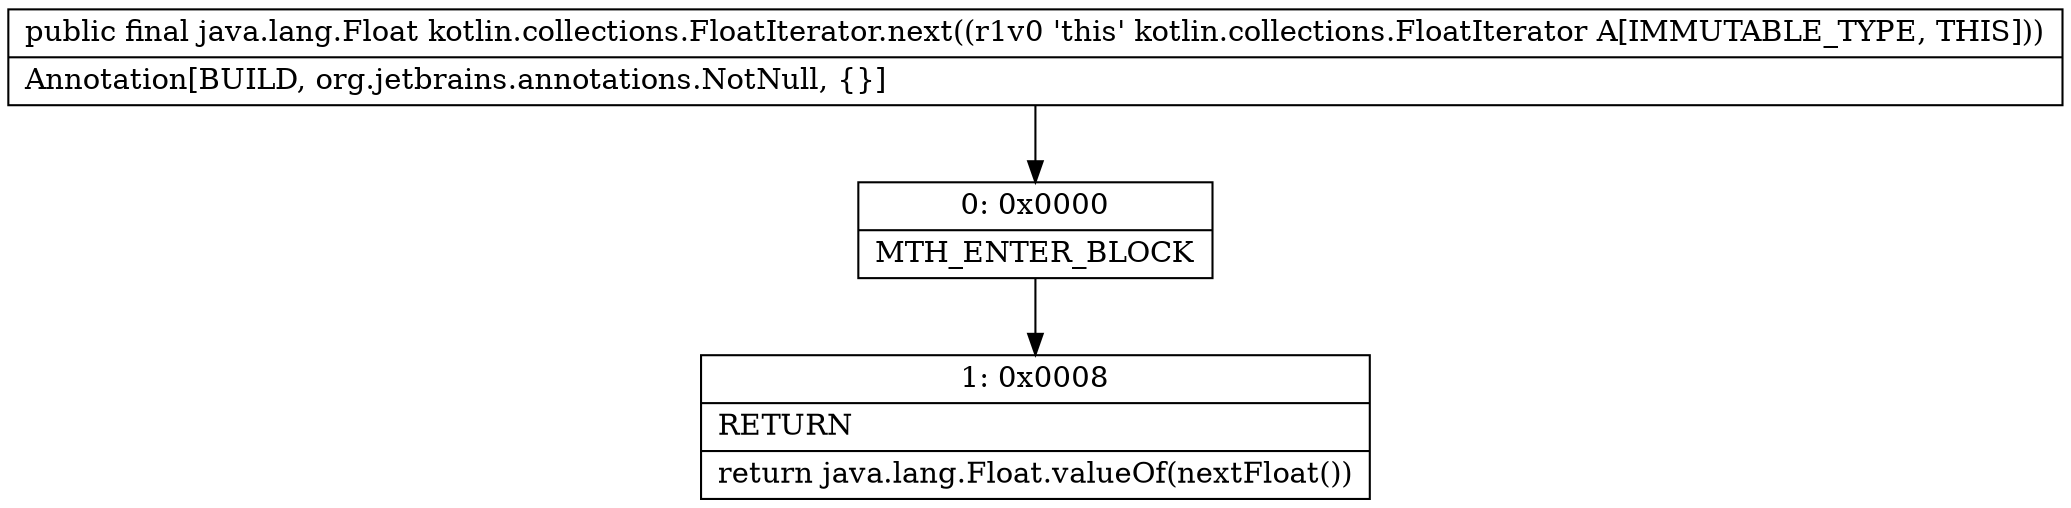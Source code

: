 digraph "CFG forkotlin.collections.FloatIterator.next()Ljava\/lang\/Float;" {
Node_0 [shape=record,label="{0\:\ 0x0000|MTH_ENTER_BLOCK\l}"];
Node_1 [shape=record,label="{1\:\ 0x0008|RETURN\l|return java.lang.Float.valueOf(nextFloat())\l}"];
MethodNode[shape=record,label="{public final java.lang.Float kotlin.collections.FloatIterator.next((r1v0 'this' kotlin.collections.FloatIterator A[IMMUTABLE_TYPE, THIS]))  | Annotation[BUILD, org.jetbrains.annotations.NotNull, \{\}]\l}"];
MethodNode -> Node_0;
Node_0 -> Node_1;
}


